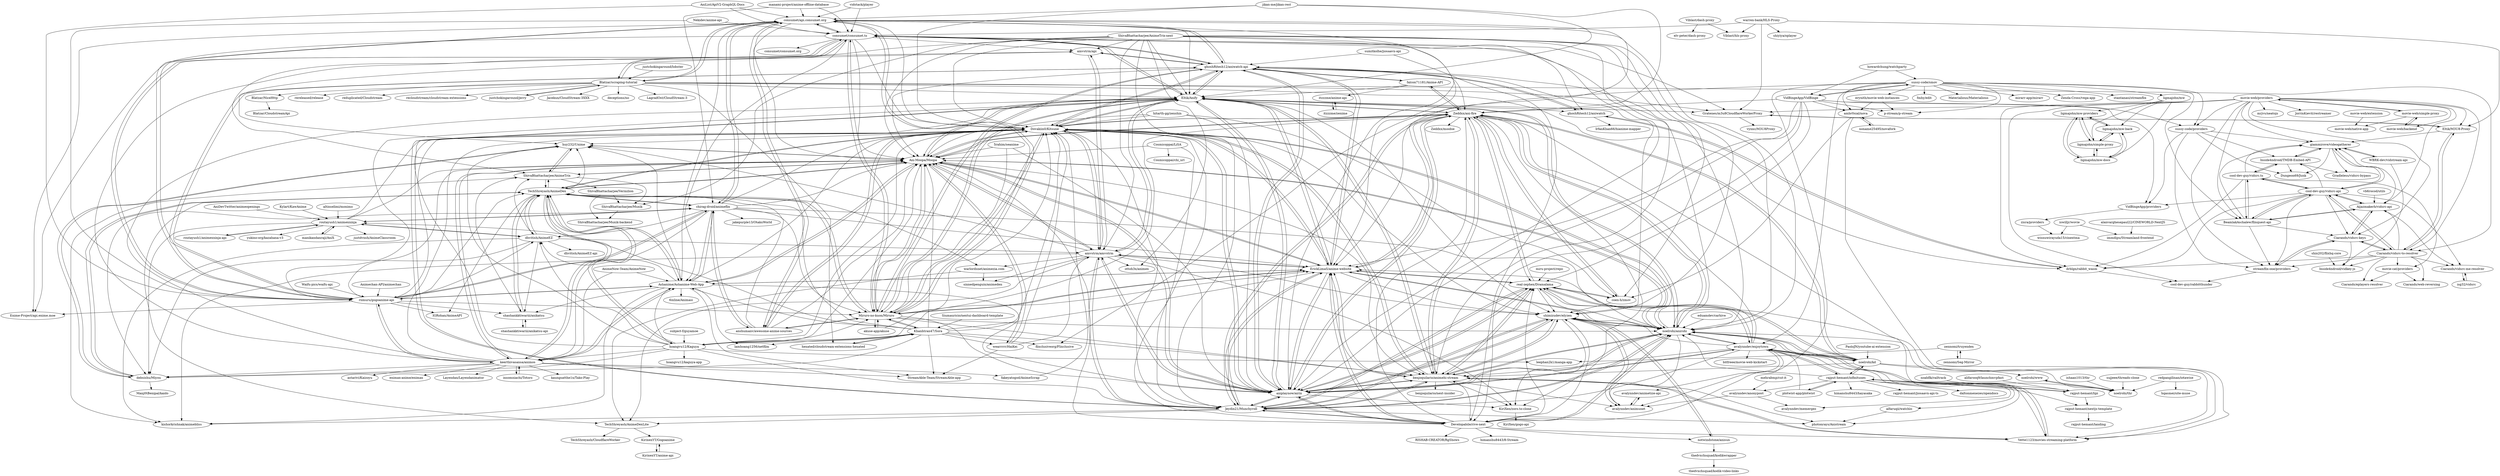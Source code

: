 digraph G {
"manami-project/anime-offline-database" -> "consumet/api.consumet.org" ["e"=1]
"manami-project/anime-offline-database" -> "consumet/consumet.ts" ["e"=1]
"manami-project/anime-offline-database" -> "chirag-droid/animeflix" ["e"=1]
"subject-f/guyamoe" -> "hoangvu12/Kaguya" ["e"=1]
"vb6rocod/utils" -> "Aijazmakerb/vidsrc-api"
"altinselimi/monimo" -> "routayush1/animexninja" ["e"=1]
"jikan-me/jikan-rest" -> "Eltik/Anify" ["e"=1]
"jikan-me/jikan-rest" -> "Zeddxx/ani-fire" ["e"=1]
"jikan-me/jikan-rest" -> "consumet/api.consumet.org" ["e"=1]
"jikan-me/jikan-rest" -> "Dovakiin0/Kitsune" ["e"=1]
"warren-bank/HLS-Proxy" -> "Gratenes/m3u8CloudflareWorkerProxy"
"warren-bank/HLS-Proxy" -> "Viblast/hls-proxy"
"warren-bank/HLS-Proxy" -> "shiyiya/oplayer"
"warren-bank/HLS-Proxy" -> "consumet/consumet.ts"
"warren-bank/HLS-Proxy" -> "Eltik/M3U8-Proxy"
"sumitkolhe/jiosaavn-api" -> "ghoshRitesh12/aniwatch-api" ["e"=1]
"sumitkolhe/jiosaavn-api" -> "Developabile/rive-next" ["e"=1]
"Waifu-pics/waifu-api" -> "riimuru/gogoanime-api" ["e"=1]
"howardchung/watchparty" -> "sussy-code/smov" ["e"=1]
"howardchung/watchparty" -> "VidBingeApp/VidBinge" ["e"=1]
"Animechan-API/animechan" -> "riimuru/gogoanime-api" ["e"=1]
"routayush1/animexninja" -> "routayush1/animexninja-api"
"routayush1/animexninja" -> "dhvitish/AnimeEZ"
"routayush1/animexninja" -> "Ani-Moopa/Moopa"
"routayush1/animexninja" -> "chirag-droid/animeflix"
"routayush1/animexninja" -> "manikandanraji/AniX" ["e"=1]
"routayush1/animexninja" -> "Dovakiin0/Kitsune"
"routayush1/animexninja" -> "justdvnsh/AnimeClassroom" ["e"=1]
"routayush1/animexninja" -> "debsishu/Miyou"
"routayush1/animexninja" -> "yukino-org/kazahana-v3" ["e"=1]
"routayush1/animexninja-api" -> "routayush1/animexninja"
"manikandanraji/AniX" -> "routayush1/animexninja" ["e"=1]
"vidstack/player" -> "consumet/api.consumet.org" ["e"=1]
"vidstack/player" -> "consumet/consumet.ts" ["e"=1]
"Dovakiin0/Kitsune" -> "Ani-Moopa/Moopa"
"Dovakiin0/Kitsune" -> "Zeddxx/ani-fire"
"Dovakiin0/Kitsune" -> "noelrohi/anirohi"
"Dovakiin0/Kitsune" -> "ErickLimaS/anime-website"
"Dovakiin0/Kitsune" -> "amvstrm/amvstrm"
"Dovakiin0/Kitsune" -> "Miruro-no-kuon/Miruro"
"Dovakiin0/Kitsune" -> "Eltik/Anify"
"Dovakiin0/Kitsune" -> "benjoquilario/animehi-stream"
"Dovakiin0/Kitsune" -> "TechShreyash/AnimeDex"
"Dovakiin0/Kitsune" -> "aniplaynow/airin"
"Dovakiin0/Kitsune" -> "shimizudev/elyzen"
"Dovakiin0/Kitsune" -> "anshumanv/awesome-anime-sources" ["e"=1]
"Dovakiin0/Kitsune" -> "ghoshRitesh12/aniwatch-api"
"Dovakiin0/Kitsune" -> "Jeydin21/Munchyroll"
"Dovakiin0/Kitsune" -> "huy232/Unime"
"fakeyatogod/AnimeScrap" -> "Dovakiin0/Kitsune" ["e"=1]
"AniDevTwitter/animeopenings" -> "routayush1/animexninja" ["e"=1]
"hoangvu12/Kaguya" -> "hoangvu12/kaguya-app" ["e"=1]
"hoangvu12/Kaguya" -> "leephan2k1/manga-app"
"hoangvu12/Kaguya" -> "TechShreyash/AnimeDex"
"hoangvu12/Kaguya" -> "Dovakiin0/Kitsune"
"hoangvu12/Kaguya" -> "Ani-Moopa/Moopa"
"hoangvu12/Kaguya" -> "ErickLimaS/anime-website"
"hoangvu12/Kaguya" -> "Jeydin21/Munchyroll"
"hoangvu12/Kaguya" -> "keerthivasansa/animos"
"hoangvu12/Kaguya" -> "huy232/Unime"
"hoangvu12/Kaguya" -> "Eltik/Anify"
"hoangvu12/Kaguya" -> "debsishu/Miyou"
"hoangvu12/Kaguya" -> "Khanhtran47/Sora"
"hoangvu12/Kaguya" -> "Miruro-no-kuon/Miruro"
"hoangvu12/Kaguya" -> "dhvitish/AnimeEZ"
"hoangvu12/Kaguya" -> "Ashanime/Ashanime-Web-App"
"consumet/api.consumet.org" -> "consumet/consumet.ts"
"consumet/api.consumet.org" -> "riimuru/gogoanime-api"
"consumet/api.consumet.org" -> "ghoshRitesh12/aniwatch-api"
"consumet/api.consumet.org" -> "Miruro-no-kuon/Miruro"
"consumet/api.consumet.org" -> "Ani-Moopa/Moopa"
"consumet/api.consumet.org" -> "Eltik/Anify"
"consumet/api.consumet.org" -> "ErickLimaS/anime-website"
"consumet/api.consumet.org" -> "chirag-droid/animeflix"
"consumet/api.consumet.org" -> "Dovakiin0/Kitsune"
"consumet/api.consumet.org" -> "anshumanv/awesome-anime-sources" ["e"=1]
"consumet/api.consumet.org" -> "Enime-Project/api.enime.moe" ["e"=1]
"consumet/api.consumet.org" -> "Blatzar/scraping-tutorial"
"consumet/api.consumet.org" -> "Ashanime/Ashanime-Web-App"
"consumet/api.consumet.org" -> "noelrohi/anirohi"
"consumet/api.consumet.org" -> "aniplaynow/airin"
"riimuru/gogoanime-api" -> "consumet/api.consumet.org"
"riimuru/gogoanime-api" -> "chirag-droid/animeflix"
"riimuru/gogoanime-api" -> "consumet/consumet.ts"
"riimuru/gogoanime-api" -> "Ashanime/Ashanime-Web-App"
"riimuru/gogoanime-api" -> "keerthivasansa/animos"
"riimuru/gogoanime-api" -> "Ani-Moopa/Moopa"
"riimuru/gogoanime-api" -> "ghoshRitesh12/aniwatch-api"
"riimuru/gogoanime-api" -> "Dovakiin0/Kitsune"
"riimuru/gogoanime-api" -> "dhvitish/AnimeEZ"
"riimuru/gogoanime-api" -> "shashankktiwariii/anikatsu"
"riimuru/gogoanime-api" -> "TechShreyash/AnimeDex"
"riimuru/gogoanime-api" -> "Miruro-no-kuon/Miruro"
"riimuru/gogoanime-api" -> "Eltik/Anify"
"riimuru/gogoanime-api" -> "Enime-Project/api.enime.moe" ["e"=1]
"riimuru/gogoanime-api" -> "IGRohan/AnimeAPI"
"Khanhtran47/Sora" -> "Ani-Moopa/Moopa"
"Khanhtran47/Sora" -> "Miruro-no-kuon/Miruro"
"Khanhtran47/Sora" -> "StreamAble-Team/StreamAble-app" ["e"=1]
"Khanhtran47/Sora" -> "debsishu/Miyou"
"Khanhtran47/Sora" -> "Dovakiin0/Kitsune"
"Khanhtran47/Sora" -> "TechShreyash/AnimeDex"
"Khanhtran47/Sora" -> "Ashanime/Ashanime-Web-App"
"Khanhtran47/Sora" -> "hoangvu12/Kaguya"
"Khanhtran47/Sora" -> "benjoquilario/animehi-stream"
"Khanhtran47/Sora" -> "lamhoang1256/netfilm"
"Khanhtran47/Sora" -> "flixclusiveorg/Flixclusive" ["e"=1]
"Khanhtran47/Sora" -> "hexated/cloudstream-extensions-hexated" ["e"=1]
"Khanhtran47/Sora" -> "routayush1/animexninja"
"Khanhtran47/Sora" -> "ErickLimaS/anime-website"
"Khanhtran47/Sora" -> "wearrrrr/HaiKei"
"consumet/consumet.ts" -> "consumet/api.consumet.org"
"consumet/consumet.ts" -> "ghoshRitesh12/aniwatch-api"
"consumet/consumet.ts" -> "Eltik/Anify"
"consumet/consumet.ts" -> "Enime-Project/api.enime.moe" ["e"=1]
"consumet/consumet.ts" -> "riimuru/gogoanime-api"
"consumet/consumet.ts" -> "Blatzar/scraping-tutorial"
"consumet/consumet.ts" -> "ghoshRitesh12/aniwatch"
"consumet/consumet.ts" -> "Miruro-no-kuon/Miruro"
"consumet/consumet.ts" -> "Dovakiin0/Kitsune"
"consumet/consumet.ts" -> "Gratenes/m3u8CloudflareWorkerProxy"
"consumet/consumet.ts" -> "noelrohi/anirohi"
"consumet/consumet.ts" -> "Ani-Moopa/Moopa"
"consumet/consumet.ts" -> "consumet/consumet.org"
"consumet/consumet.ts" -> "Ashanime/Ashanime-Web-App"
"consumet/consumet.ts" -> "amvstrm/api"
"Blatzar/scraping-tutorial" -> "consumet/consumet.ts"
"Blatzar/scraping-tutorial" -> "Gratenes/m3u8CloudflareWorkerProxy"
"Blatzar/scraping-tutorial" -> "recloudstream/cloudstream-extensions" ["e"=1]
"Blatzar/scraping-tutorial" -> "Ciarands/vidsrc-to-resolver"
"Blatzar/scraping-tutorial" -> "justchokingaround/jerry" ["e"=1]
"Blatzar/scraping-tutorial" -> "Blatzar/NiceHttp"
"Blatzar/scraping-tutorial" -> "consumet/api.consumet.org"
"Blatzar/scraping-tutorial" -> "Jacekun/CloudStream-3XXX" ["e"=1]
"Blatzar/scraping-tutorial" -> "hexated/cloudstream-extensions-hexated" ["e"=1]
"Blatzar/scraping-tutorial" -> "deceptions/no" ["e"=1]
"Blatzar/scraping-tutorial" -> "LagradOst/CloudStream-3" ["e"=1]
"Blatzar/scraping-tutorial" -> "Eltik/Anify"
"Blatzar/scraping-tutorial" -> "rereleased/release" ["e"=1]
"Blatzar/scraping-tutorial" -> "reduplicated/Cloudstream" ["e"=1]
"Blatzar/scraping-tutorial" -> "drblgn/rabbit_wasm"
"debsishu/Miyou" -> "Manj0tBenipal/kaido"
"debsishu/Miyou" -> "huy232/Unime"
"debsishu/Miyou" -> "TechShreyash/AnimeDex"
"noahflk/railtrack" -> "rajput-hemant/lipi" ["e"=1]
"huy232/Unime" -> "ShivaBhattacharjee/AnimeTrix"
"huy232/Unime" -> "Ani-Moopa/Moopa"
"huy232/Unime" -> "debsishu/Miyou"
"chirag-droid/animeflix" -> "riimuru/gogoanime-api"
"chirag-droid/animeflix" -> "Dovakiin0/Kitsune"
"chirag-droid/animeflix" -> "routayush1/animexninja"
"chirag-droid/animeflix" -> "Ashanime/Ashanime-Web-App"
"chirag-droid/animeflix" -> "TechShreyash/AnimeDex"
"chirag-droid/animeflix" -> "Ani-Moopa/Moopa"
"chirag-droid/animeflix" -> "dhvitish/AnimeEZ"
"chirag-droid/animeflix" -> "Miruro-no-kuon/Miruro"
"chirag-droid/animeflix" -> "anshumanv/awesome-anime-sources" ["e"=1]
"chirag-droid/animeflix" -> "keerthivasansa/animos"
"chirag-droid/animeflix" -> "consumet/api.consumet.org"
"chirag-droid/animeflix" -> "ErickLimaS/anime-website"
"chirag-droid/animeflix" -> "noelrohi/anirohi"
"chirag-droid/animeflix" -> "debsishu/Miyou"
"chirag-droid/animeflix" -> "jakepurple13/OtakuWorld" ["e"=1]
"dhvitish/AnimeEZ" -> "dhvitish/AnimeEZ-api"
"dhvitish/AnimeEZ" -> "TechShreyash/AnimeDex"
"dhvitish/AnimeEZ" -> "kishorkrishnak/animebliss"
"dhvitish/AnimeEZ" -> "ShivaBhattacharjee/AnimeTrix"
"dhvitish/AnimeEZ" -> "routayush1/animexninja"
"dhvitish/AnimeEZ" -> "shashankktiwariii/anikatsu"
"dhvitish/AnimeEZ" -> "debsishu/Miyou"
"dhvitish/AnimeEZ" -> "amvstrm/amvstrm"
"Blatzar/NiceHttp" -> "Blatzar/CloudstreamApi"
"Viblast/dash-proxy" -> "elv-peter/dash-proxy"
"Viblast/dash-proxy" -> "Viblast/hls-proxy"
"thedvxchsquad/kodikwrapper" -> "thedvxchsquad/kodik-video-links"
"wearrrrr/HaiKei" -> "Ani-Moopa/Moopa"
"wearrrrr/HaiKei" -> "Dovakiin0/Kitsune"
"wearrrrr/HaiKei" -> "StreamAble-Team/StreamAble-app" ["e"=1]
"wearrrrr/HaiKei" -> "amvstrm/amvstrm"
"insomniachi/Totoro" -> "keerthivasansa/animos" ["e"=1]
"amvstrm/api" -> "amvstrm/amvstrm"
"amvstrm/api" -> "ghoshRitesh12/aniwatch-api"
"amvstrm/api" -> "huy232/Unime"
"AnimeNow-Team/AnimeNow" -> "Ashanime/Ashanime-Web-App" ["e"=1]
"AnimeNow-Team/AnimeNow" -> "keerthivasansa/animos" ["e"=1]
"Nekidev/anime-api" -> "riimuru/gogoanime-api" ["e"=1]
"Nekidev/anime-api" -> "consumet/consumet.ts" ["e"=1]
"Siumauricio/nextui-dashboard-template" -> "Khanhtran47/Sora" ["e"=1]
"amvstrm/amvstrm" -> "amvstrm/api"
"amvstrm/amvstrm" -> "Ani-Moopa/Moopa"
"amvstrm/amvstrm" -> "Dovakiin0/Kitsune"
"amvstrm/amvstrm" -> "kishorkrishnak/animebliss"
"amvstrm/amvstrm" -> "Jeydin21/Munchyroll"
"amvstrm/amvstrm" -> "aniplaynow/airin"
"amvstrm/amvstrm" -> "ottoh3x/animex"
"amvstrm/amvstrm" -> "KiriXen/zoro.to-clone"
"amvstrm/amvstrm" -> "TechShreyash/AnimeDexLite"
"amvstrm/amvstrm" -> "sinnedpenguin/animeden"
"amvstrm/amvstrm" -> "warlordsnet/animezia.com"
"amvstrm/amvstrm" -> "huy232/Unime"
"amvstrm/amvstrm" -> "shimizudev/elyzen"
"amvstrm/amvstrm" -> "ErickLimaS/anime-website"
"amvstrm/amvstrm" -> "Eltik/Anify"
"ErickLimaS/anime-website" -> "aniplaynow/airin"
"ErickLimaS/anime-website" -> "Jeydin21/Munchyroll"
"ErickLimaS/anime-website" -> "Zeddxx/ani-fire"
"ErickLimaS/anime-website" -> "benjoquilario/animehi-stream"
"ErickLimaS/anime-website" -> "Ani-Moopa/Moopa"
"ErickLimaS/anime-website" -> "Dovakiin0/Kitsune"
"ErickLimaS/anime-website" -> "shimizudev/elyzen"
"ErickLimaS/anime-website" -> "Eltik/Anify"
"ErickLimaS/anime-website" -> "ghoshRitesh12/aniwatch-api"
"ErickLimaS/anime-website" -> "noelrohi/anirohi"
"ErickLimaS/anime-website" -> "Miruro-no-kuon/Miruro"
"ErickLimaS/anime-website" -> "real-zephex/Dramalama"
"ErickLimaS/anime-website" -> "Developabile/rive-next"
"ErickLimaS/anime-website" -> "amvstrm/amvstrm"
"ErickLimaS/anime-website" -> "Ashanime/Ashanime-Web-App"
"Cosmicoppai/LiSA" -> "Jeydin21/Munchyroll"
"Cosmicoppai/LiSA" -> "Cosmicoppai/chi_url"
"Cosmicoppai/LiSA" -> "Ani-Moopa/Moopa"
"Ashanime/Ashanime-Web-App" -> "Ani-Moopa/Moopa"
"Ashanime/Ashanime-Web-App" -> "kishorkrishnak/animebliss"
"Ashanime/Ashanime-Web-App" -> "keerthivasansa/animos"
"Ashanime/Ashanime-Web-App" -> "riimuru/gogoanime-api"
"Ashanime/Ashanime-Web-App" -> "TechShreyash/AnimeDex"
"Ashanime/Ashanime-Web-App" -> "ErickLimaS/anime-website"
"Ashanime/Ashanime-Web-App" -> "shashankktiwariii/anikatsu"
"Ashanime/Ashanime-Web-App" -> "6ixline/Animasi"
"Ashanime/Ashanime-Web-App" -> "huy232/Unime"
"Ashanime/Ashanime-Web-App" -> "chirag-droid/animeflix"
"Ashanime/Ashanime-Web-App" -> "StreamAble-Team/StreamAble-app" ["e"=1]
"Ashanime/Ashanime-Web-App" -> "dhvitish/AnimeEZ"
"Ashanime/Ashanime-Web-App" -> "lamhoang1256/netfilm"
"Ashanime/Ashanime-Web-App" -> "Dovakiin0/Kitsune"
"Ashanime/Ashanime-Web-App" -> "aniplaynow/airin"
"keerthivasansa/animos" -> "Ani-Moopa/Moopa"
"keerthivasansa/animos" -> "TechShreyash/AnimeDex"
"keerthivasansa/animos" -> "StreamAble-Team/StreamAble-app" ["e"=1]
"keerthivasansa/animos" -> "Ashanime/Ashanime-Web-App"
"keerthivasansa/animos" -> "kaungsatthe1n/Tako-Play" ["e"=1]
"keerthivasansa/animos" -> "Dovakiin0/Kitsune"
"keerthivasansa/animos" -> "astarivi/Kaizoyu" ["e"=1]
"keerthivasansa/animos" -> "riimuru/gogoanime-api"
"keerthivasansa/animos" -> "enimax-anime/enimax" ["e"=1]
"keerthivasansa/animos" -> "amvstrm/api"
"keerthivasansa/animos" -> "fakeyatogod/AnimeScrap" ["e"=1]
"keerthivasansa/animos" -> "debsishu/Miyou"
"keerthivasansa/animos" -> "Layendan/Layendanimator" ["e"=1]
"keerthivasansa/animos" -> "insomniachi/Totoro" ["e"=1]
"keerthivasansa/animos" -> "Eltik/Anify"
"miru-project/repo" -> "real-zephex/Dramalama" ["e"=1]
"Miruro-no-kuon/Miruro" -> "Ani-Moopa/Moopa"
"Miruro-no-kuon/Miruro" -> "Dovakiin0/Kitsune"
"Miruro-no-kuon/Miruro" -> "ErickLimaS/anime-website"
"Miruro-no-kuon/Miruro" -> "ghoshRitesh12/aniwatch-api"
"Miruro-no-kuon/Miruro" -> "aniplaynow/airin"
"Miruro-no-kuon/Miruro" -> "Eltik/Anify"
"Miruro-no-kuon/Miruro" -> "consumet/api.consumet.org"
"Miruro-no-kuon/Miruro" -> "noelrohi/anirohi"
"Miruro-no-kuon/Miruro" -> "akuse-app/akuse" ["e"=1]
"Miruro-no-kuon/Miruro" -> "Zeddxx/ani-fire"
"Miruro-no-kuon/Miruro" -> "anshumanv/awesome-anime-sources" ["e"=1]
"Miruro-no-kuon/Miruro" -> "TechShreyash/AnimeDex"
"Miruro-no-kuon/Miruro" -> "benjoquilario/animehi-stream"
"Miruro-no-kuon/Miruro" -> "Khanhtran47/Sora"
"Miruro-no-kuon/Miruro" -> "consumet/consumet.ts"
"justchokingaround/lobster" -> "Blatzar/scraping-tutorial" ["e"=1]
"benjoquilario/animehi-stream" -> "shimizudev/elyzen"
"benjoquilario/animehi-stream" -> "aniplaynow/airin"
"benjoquilario/animehi-stream" -> "Zeddxx/ani-fire"
"benjoquilario/animehi-stream" -> "real-zephex/Dramalama"
"benjoquilario/animehi-stream" -> "noelrohi/anirohi"
"benjoquilario/animehi-stream" -> "Jeydin21/Munchyroll"
"benjoquilario/animehi-stream" -> "ErickLimaS/anime-website"
"benjoquilario/animehi-stream" -> "Eltik/Anify"
"benjoquilario/animehi-stream" -> "Vette1123/movies-streaming-platform"
"benjoquilario/animehi-stream" -> "KiriXen/zoro.to-clone"
"benjoquilario/animehi-stream" -> "avalynndev/animunet"
"benjoquilario/animehi-stream" -> "Dovakiin0/Kitsune"
"benjoquilario/animehi-stream" -> "photonrays/Anistream"
"benjoquilario/animehi-stream" -> "benjoquilario/next-insider"
"rajput-hemant/infinitunes" -> "noelrohi/kd"
"rajput-hemant/infinitunes" -> "rajput-hemant/jiosaavn-api-ts" ["e"=1]
"rajput-hemant/infinitunes" -> "avalynndev/enjoytown"
"rajput-hemant/infinitunes" -> "avalynndev/memergez"
"rajput-hemant/infinitunes" -> "rajput-hemant/nextjs-template"
"rajput-hemant/infinitunes" -> "rajput-hemant/lipi"
"rajput-hemant/infinitunes" -> "noelrohi/anirohi"
"rajput-hemant/infinitunes" -> "noelrohi/thr"
"rajput-hemant/infinitunes" -> "avalynndev/anonypost"
"rajput-hemant/infinitunes" -> "plotwist-app/plotwist" ["e"=1]
"rajput-hemant/infinitunes" -> "daltonmenezes/opendocs" ["e"=1]
"rajput-hemant/infinitunes" -> "himanshu8443/hayasaka" ["e"=1]
"TechShreyash/AnimeDex" -> "Dovakiin0/Kitsune"
"TechShreyash/AnimeDex" -> "Ani-Moopa/Moopa"
"TechShreyash/AnimeDex" -> "debsishu/Miyou"
"TechShreyash/AnimeDex" -> "dhvitish/AnimeEZ"
"TechShreyash/AnimeDex" -> "shashankktiwariii/anikatsu"
"TechShreyash/AnimeDex" -> "ShivaBhattacharjee/AnimeTrix"
"TechShreyash/AnimeDex" -> "keerthivasansa/animos"
"TechShreyash/AnimeDex" -> "Ashanime/Ashanime-Web-App"
"TechShreyash/AnimeDex" -> "warlordsnet/animezia.com"
"TechShreyash/AnimeDex" -> "huy232/Unime"
"TechShreyash/AnimeDex" -> "Miruro-no-kuon/Miruro"
"TechShreyash/AnimeDex" -> "TechShreyash/AnimeDexLite"
"TechShreyash/AnimeDex" -> "hoangvu12/Kaguya"
"TechShreyash/AnimeDex" -> "chirag-droid/animeflix"
"TechShreyash/AnimeDex" -> "IGRohan/AnimeAPI"
"hexated/cloudstream-extensions-hexated" -> "Khanhtran47/Sora" ["e"=1]
"ShivaBhattacharjee/AnimeTrix" -> "huy232/Unime"
"ShivaBhattacharjee/AnimeTrix" -> "ShivaBhattacharjee/Muxik"
"ShivaBhattacharjee/AnimeTrix" -> "kishorkrishnak/animebliss"
"ShivaBhattacharjee/AnimeTrix" -> "Ani-Moopa/Moopa"
"ShivaBhattacharjee/AnimeTrix" -> "TechShreyash/AnimeDex"
"ShivaBhattacharjee/AnimeTrix" -> "ShivaBhattacharjee/Vermilion"
"justchokingaround/jerry" -> "Blatzar/scraping-tutorial" ["e"=1]
"shashankktiwariii/anikatsu" -> "shashankktiwariii/anikatsu-api"
"shashankktiwariii/anikatsu" -> "TechShreyash/AnimeDex"
"shashankktiwariii/anikatsu" -> "ShivaBhattacharjee/AnimeTrix"
"eduamdev/carhive" -> "noelrohi/anirohi" ["e"=1]
"isg32/vidsrc" -> "Ciarands/vidsrc-me-resolver"
"shashankktiwariii/anikatsu-api" -> "shashankktiwariii/anikatsu"
"movie-web/simple-proxy" -> "movie-web/backend"
"movie-web/simple-proxy" -> "movie-web/native-app"
"movie-web/simple-proxy" -> "movie-web/providers"
"shin202/flixhq-core" -> "Inside4ndroid/vidkey-js"
"akuse-app/akuse" -> "Dovakiin0/Kitsune" ["e"=1]
"akuse-app/akuse" -> "Miruro-no-kuon/Miruro" ["e"=1]
"noelrohi/anirohi" -> "shimizudev/elyzen"
"noelrohi/anirohi" -> "noelrohi/kd"
"noelrohi/anirohi" -> "benjoquilario/animehi-stream"
"noelrohi/anirohi" -> "avalynndev/enjoytown"
"noelrohi/anirohi" -> "Eltik/Anify"
"noelrohi/anirohi" -> "Zeddxx/ani-fire"
"noelrohi/anirohi" -> "aniplaynow/airin"
"noelrohi/anirohi" -> "Dovakiin0/Kitsune"
"noelrohi/anirohi" -> "Ani-Moopa/Moopa"
"noelrohi/anirohi" -> "Jeydin21/Munchyroll"
"noelrohi/anirohi" -> "Vette1123/movies-streaming-platform"
"noelrohi/anirohi" -> "ErickLimaS/anime-website"
"noelrohi/anirohi" -> "avalynndev/animunet"
"noelrohi/anirohi" -> "real-zephex/Dramalama"
"noelrohi/anirohi" -> "Developabile/rive-next"
"ghoshRitesh12/aniwatch-api" -> "Eltik/Anify"
"ghoshRitesh12/aniwatch-api" -> "ghoshRitesh12/aniwatch"
"ghoshRitesh12/aniwatch-api" -> "consumet/consumet.ts"
"ghoshRitesh12/aniwatch-api" -> "consumet/api.consumet.org"
"ghoshRitesh12/aniwatch-api" -> "ErickLimaS/anime-website"
"ghoshRitesh12/aniwatch-api" -> "Ani-Moopa/Moopa"
"ghoshRitesh12/aniwatch-api" -> "aniplaynow/airin"
"ghoshRitesh12/aniwatch-api" -> "Miruro-no-kuon/Miruro"
"ghoshRitesh12/aniwatch-api" -> "amvstrm/api"
"ghoshRitesh12/aniwatch-api" -> "Zeddxx/ani-fire"
"ghoshRitesh12/aniwatch-api" -> "Dovakiin0/Kitsune"
"ghoshRitesh12/aniwatch-api" -> "noelrohi/anirohi"
"ghoshRitesh12/aniwatch-api" -> "falcon71181/Anime-API"
"ghoshRitesh12/aniwatch-api" -> "riimuru/gogoanime-api"
"ghoshRitesh12/aniwatch-api" -> "shimizudev/elyzen"
"mehrabmp/cut-it" -> "avalynndev/anonypost" ["e"=1]
"Eltik/Anify" -> "noelrohi/anirohi"
"Eltik/Anify" -> "aniplaynow/airin"
"Eltik/Anify" -> "Zeddxx/ani-fire"
"Eltik/Anify" -> "benjoquilario/animehi-stream"
"Eltik/Anify" -> "ghoshRitesh12/aniwatch-api"
"Eltik/Anify" -> "Ani-Moopa/Moopa"
"Eltik/Anify" -> "ErickLimaS/anime-website"
"Eltik/Anify" -> "Dovakiin0/Kitsune"
"Eltik/Anify" -> "consumet/consumet.ts"
"Eltik/Anify" -> "Jeydin21/Munchyroll"
"Eltik/Anify" -> "shimizudev/elyzen"
"Eltik/Anify" -> "Miruro-no-kuon/Miruro"
"Eltik/Anify" -> "Gratenes/m3u8CloudflareWorkerProxy"
"Eltik/Anify" -> "amvstrm/amvstrm"
"Eltik/Anify" -> "ghoshRitesh12/aniwatch"
"ShivaBhattacharjee/AnimeTrix-next" -> "shimizudev/elyzen"
"ShivaBhattacharjee/AnimeTrix-next" -> "aniplaynow/airin"
"ShivaBhattacharjee/AnimeTrix-next" -> "ErickLimaS/anime-website"
"ShivaBhattacharjee/AnimeTrix-next" -> "Ani-Moopa/Moopa"
"ShivaBhattacharjee/AnimeTrix-next" -> "Eltik/Anify"
"ShivaBhattacharjee/AnimeTrix-next" -> "ShivaBhattacharjee/AnimeTrix"
"ShivaBhattacharjee/AnimeTrix-next" -> "Dovakiin0/Kitsune"
"ShivaBhattacharjee/AnimeTrix-next" -> "noelrohi/anirohi"
"ShivaBhattacharjee/AnimeTrix-next" -> "benjoquilario/animehi-stream"
"ShivaBhattacharjee/AnimeTrix-next" -> "amvstrm/api"
"ShivaBhattacharjee/AnimeTrix-next" -> "coen-h/zmov"
"ShivaBhattacharjee/AnimeTrix-next" -> "ottoh3x/animex"
"ShivaBhattacharjee/AnimeTrix-next" -> "ShivaBhattacharjee/Muxik"
"ShivaBhattacharjee/AnimeTrix-next" -> "amvstrm/amvstrm"
"ShivaBhattacharjee/AnimeTrix-next" -> "Jeydin21/Munchyroll"
"Ani-Moopa/Moopa" -> "Dovakiin0/Kitsune"
"Ani-Moopa/Moopa" -> "aniplaynow/airin"
"Ani-Moopa/Moopa" -> "Miruro-no-kuon/Miruro"
"Ani-Moopa/Moopa" -> "amvstrm/amvstrm"
"Ani-Moopa/Moopa" -> "Eltik/Anify"
"Ani-Moopa/Moopa" -> "ErickLimaS/anime-website"
"Ani-Moopa/Moopa" -> "noelrohi/anirohi"
"Ani-Moopa/Moopa" -> "Ashanime/Ashanime-Web-App"
"Ani-Moopa/Moopa" -> "huy232/Unime"
"Ani-Moopa/Moopa" -> "TechShreyash/AnimeDex"
"Ani-Moopa/Moopa" -> "ShivaBhattacharjee/AnimeTrix"
"Ani-Moopa/Moopa" -> "Zeddxx/ani-fire"
"Ani-Moopa/Moopa" -> "keerthivasansa/animos"
"Ani-Moopa/Moopa" -> "benjoquilario/animehi-stream"
"Ani-Moopa/Moopa" -> "wearrrrr/HaiKei"
"ishaan1013/thr" -> "noelrohi/thr" ["e"=1]
"movie-web/backend" -> "movie-web/simple-proxy"
"ShivaBhattacharjee/Muxik" -> "ShivaBhattacharjee/Muxik-backend"
"rajput-hemant/nextjs-template" -> "rajput-hemant/landing"
"Eltik/M3U8-Proxy" -> "Gratenes/m3u8CloudflareWorkerProxy"
"Eltik/M3U8-Proxy" -> "Ciarands/vidsrc-to-resolver"
"Eltik/M3U8-Proxy" -> "giammirove/videogatherer"
"Vette1123/movies-streaming-platform" -> "benjoquilario/animehi-stream"
"Vette1123/movies-streaming-platform" -> "noelrohi/anirohi"
"redpangilinan/iotawise" -> "noelrohi/thr"
"redpangilinan/iotawise" -> "hqasmei/site-muse"
"movie-web/providers" -> "BeamlakAschalew/flixquest-api"
"movie-web/providers" -> "drblgn/rabbit_wasm"
"movie-web/providers" -> "movie-web/simple-proxy"
"movie-web/providers" -> "Ciarands/vidsrc-keys"
"movie-web/providers" -> "movie-web/backend"
"movie-web/providers" -> "Gratenes/m3u8CloudflareWorkerProxy"
"movie-web/providers" -> "Aijazmakerb/vidsrc-api"
"movie-web/providers" -> "Ciarands/vidsrc-to-resolver"
"movie-web/providers" -> "mrjvs/neatojs"
"movie-web/providers" -> "JorrinKievit/restreamer"
"movie-web/providers" -> "streamflix-one/providers"
"movie-web/providers" -> "giammirove/videogatherer"
"movie-web/providers" -> "sussy-code/providers"
"movie-web/providers" -> "cool-dev-guy/rabbitthunder"
"movie-web/providers" -> "Eltik/M3U8-Proxy"
"zennomi/truyendex" -> "leephan2k1/manga-app"
"zennomi/truyendex" -> "zennomi/Seg-Mirror"
"Jeydin21/Munchyroll" -> "shimizudev/elyzen"
"Jeydin21/Munchyroll" -> "ErickLimaS/anime-website"
"Jeydin21/Munchyroll" -> "benjoquilario/animehi-stream"
"Jeydin21/Munchyroll" -> "real-zephex/Dramalama"
"Jeydin21/Munchyroll" -> "Zeddxx/ani-fire"
"Jeydin21/Munchyroll" -> "aniplaynow/airin"
"Jeydin21/Munchyroll" -> "Developabile/rive-next"
"Jeydin21/Munchyroll" -> "noelrohi/anirohi"
"Jeydin21/Munchyroll" -> "kishorkrishnak/animebliss"
"Jeydin21/Munchyroll" -> "photonrays/Anistream"
"Jeydin21/Munchyroll" -> "amvstrm/amvstrm"
"Jeydin21/Munchyroll" -> "TechShreyash/AnimeDexLite"
"Jeydin21/Munchyroll" -> "Eltik/Anify"
"noelrohi/thr" -> "noelrohi/www"
"noelrohi/thr" -> "noelrohi/anirohi"
"warlordsnet/animezia.com" -> "sinnedpenguin/animeden"
"warlordsnet/animezia.com" -> "TechShreyash/AnimeDexLite"
"ShivaBhattacharjee/Vermilion" -> "ShivaBhattacharjee/Muxik"
"ShivaBhattacharjee/Vermilion" -> "ShivaBhattacharjee/Muxik-backend"
"alanvarghesepaul22/CINEWORLD-NextJS" -> "immdipu/Streamland-frontend"
"Gratenes/m3u8CloudflareWorkerProxy" -> "Eltik/M3U8-Proxy"
"Gratenes/m3u8CloudflareWorkerProxy" -> "vynxc/M3U8Proxy"
"noelrohi/www" -> "noelrohi/thr"
"zisra/providers" -> "wisnuwirayuda15/cinextma"
"avalynndev/enjoytown" -> "real-zephex/Dramalama"
"avalynndev/enjoytown" -> "noelrohi/anirohi"
"avalynndev/enjoytown" -> "noelrohi/kd"
"avalynndev/enjoytown" -> "avalynndev/animetize-api"
"avalynndev/enjoytown" -> "aniplaynow/airin"
"avalynndev/enjoytown" -> "avalynndev/animunet"
"avalynndev/enjoytown" -> "shimizudev/elyzen"
"avalynndev/enjoytown" -> "benjoquilario/animehi-stream"
"avalynndev/enjoytown" -> "Vette1123/movies-streaming-platform"
"avalynndev/enjoytown" -> "alfaruqii/watchlo"
"avalynndev/enjoytown" -> "Zeddxx/ani-fire"
"avalynndev/enjoytown" -> "Jeydin21/Munchyroll"
"avalynndev/enjoytown" -> "ErickLimaS/anime-website"
"avalynndev/enjoytown" -> "bitfreee/movie-web-kickstart"
"avalynndev/enjoytown" -> "rajput-hemant/infinitunes"
"coen-h/zmov" -> "real-zephex/Dramalama"
"coen-h/zmov" -> "shimizudev/elyzen"
"coen-h/zmov" -> "Zeddxx/ani-fire"
"VidBingeApp/VidBinge" -> "sussy-code/smov"
"VidBingeApp/VidBinge" -> "sussy-code/providers"
"VidBingeApp/VidBinge" -> "p-stream/p-stream"
"VidBingeApp/VidBinge" -> "Developabile/rive-next"
"VidBingeApp/VidBinge" -> "VidBingeApp/providers"
"VidBingeApp/VidBinge" -> "real-zephex/Dramalama"
"VidBingeApp/VidBinge" -> "ambr0sial/nova"
"VidBingeApp/VidBinge" -> "aniplaynow/airin"
"VidBingeApp/VidBinge" -> "Zeddxx/ani-fire"
"VidBingeApp/VidBinge" -> "ErickLimaS/anime-website"
"rajput-hemant/lipi" -> "rajput-hemant/nextjs-template"
"rajput-hemant/lipi" -> "rajput-hemant/infinitunes"
"zennomi/Seg-Mirror" -> "zennomi/truyendex"
"sussy-code/smov" -> "VidBingeApp/VidBinge"
"sussy-code/smov" -> "sussy-code/providers"
"sussy-code/smov" -> "erynith/movie-web-instances"
"sussy-code/smov" -> "mirarr-app/mirarr" ["e"=1]
"sussy-code/smov" -> "flixclusiveorg/Flixclusive" ["e"=1]
"sussy-code/smov" -> "Zenda-Cross/vega-app" ["e"=1]
"sussy-code/smov" -> "Developabile/rive-next"
"sussy-code/smov" -> "stantanasi/streamflix" ["e"=1]
"sussy-code/smov" -> "ligmajohn/mw"
"sussy-code/smov" -> "ambr0sial/nova"
"sussy-code/smov" -> "fmhy/edit" ["e"=1]
"sussy-code/smov" -> "Materialious/Materialious" ["e"=1]
"sussy-code/smov" -> "avalynndev/enjoytown"
"sussy-code/smov" -> "p-stream/p-stream"
"sussy-code/smov" -> "BeamlakAschalew/flixquest-api"
"Kylart/KawAnime" -> "routayush1/animexninja" ["e"=1]
"Zeddxx/ani-fire" -> "benjoquilario/animehi-stream"
"Zeddxx/ani-fire" -> "aniplaynow/airin"
"Zeddxx/ani-fire" -> "Jeydin21/Munchyroll"
"Zeddxx/ani-fire" -> "Dovakiin0/Kitsune"
"Zeddxx/ani-fire" -> "noelrohi/anirohi"
"Zeddxx/ani-fire" -> "ErickLimaS/anime-website"
"Zeddxx/ani-fire" -> "Eltik/Anify"
"Zeddxx/ani-fire" -> "KiriXen/zoro.to-clone"
"Zeddxx/ani-fire" -> "real-zephex/Dramalama"
"Zeddxx/ani-fire" -> "noelrohi/kd"
"Zeddxx/ani-fire" -> "falcon71181/Anime-API"
"Zeddxx/ani-fire" -> "Zeddxx/moobie"
"Zeddxx/ani-fire" -> "coen-h/zmov"
"Zeddxx/ani-fire" -> "photonrays/Anistream"
"Zeddxx/ani-fire" -> "Ani-Moopa/Moopa"
"sussy-code/providers" -> "VidBingeApp/providers"
"sussy-code/providers" -> "Inside4ndroid/TMDB-Embed-API"
"sussy-code/providers" -> "giammirove/videogatherer"
"sussy-code/providers" -> "Dungeon69/Junk"
"sussy-code/providers" -> "streamflix-one/providers"
"alifarooq9/launchmvpfast" -> "rajput-hemant/lipi" ["e"=1]
"5rahim/seanime" -> "Ani-Moopa/Moopa" ["e"=1]
"5rahim/seanime" -> "Miruro-no-kuon/Miruro" ["e"=1]
"5rahim/seanime" -> "aniplaynow/airin" ["e"=1]
"real-zephex/Dramalama" -> "benjoquilario/animehi-stream"
"real-zephex/Dramalama" -> "avalynndev/enjoytown"
"real-zephex/Dramalama" -> "Jeydin21/Munchyroll"
"real-zephex/Dramalama" -> "aniplaynow/airin"
"real-zephex/Dramalama" -> "noelrohi/kd"
"real-zephex/Dramalama" -> "coen-h/zmov"
"real-zephex/Dramalama" -> "Zeddxx/ani-fire"
"real-zephex/Dramalama" -> "Vette1123/movies-streaming-platform"
"real-zephex/Dramalama" -> "shimizudev/elyzen"
"real-zephex/Dramalama" -> "ErickLimaS/anime-website"
"aniplaynow/airin" -> "benjoquilario/animehi-stream"
"aniplaynow/airin" -> "ErickLimaS/anime-website"
"aniplaynow/airin" -> "Zeddxx/ani-fire"
"aniplaynow/airin" -> "Ani-Moopa/Moopa"
"aniplaynow/airin" -> "shimizudev/elyzen"
"aniplaynow/airin" -> "Eltik/Anify"
"aniplaynow/airin" -> "real-zephex/Dramalama"
"aniplaynow/airin" -> "noelrohi/anirohi"
"aniplaynow/airin" -> "KiriXen/zoro.to-clone"
"aniplaynow/airin" -> "Jeydin21/Munchyroll"
"aniplaynow/airin" -> "Dovakiin0/Kitsune"
"aniplaynow/airin" -> "avalynndev/enjoytown"
"aniplaynow/airin" -> "amvstrm/amvstrm"
"aniplaynow/airin" -> "Developabile/rive-next"
"aniplaynow/airin" -> "ghoshRitesh12/aniwatch-api"
"plotwist-app/plotwist" -> "rajput-hemant/infinitunes" ["e"=1]
"plotwist-app/plotwist" -> "avalynndev/enjoytown" ["e"=1]
"TechShreyash/AnimeDexLite" -> "TechShreyash/CloudflareWorker"
"TechShreyash/AnimeDexLite" -> "KirixenYT/Gogoanime"
"avalynndev/animetize-api" -> "avalynndev/animunet"
"avalynndev/animunet" -> "avalynndev/animetize-api"
"avalynndev/animunet" -> "shimizudev/elyzen"
"ambr0sial/nova" -> "coen-h/zmov"
"ambr0sial/nova" -> "noname25495/novafork"
"ambr0sial/nova" -> "Vette1123/movies-streaming-platform"
"Developabile/rive-next" -> "Jeydin21/Munchyroll"
"Developabile/rive-next" -> "aniplaynow/airin"
"Developabile/rive-next" -> "ErickLimaS/anime-website"
"Developabile/rive-next" -> "noelrohi/anirohi"
"Developabile/rive-next" -> "shimizudev/elyzen"
"Developabile/rive-next" -> "benjoquilario/animehi-stream"
"Developabile/rive-next" -> "real-zephex/Dramalama"
"Developabile/rive-next" -> "Vette1123/movies-streaming-platform"
"Developabile/rive-next" -> "notwindstone/anisun"
"Developabile/rive-next" -> "himanshu8443/8-Stream"
"Developabile/rive-next" -> "Zeddxx/ani-fire"
"Developabile/rive-next" -> "Dovakiin0/Kitsune"
"Developabile/rive-next" -> "Ani-Moopa/Moopa"
"Developabile/rive-next" -> "RISHAB-CREATOR/RgShows"
"falcon71181/Anime-API" -> "Zeddxx/ani-fire"
"falcon71181/Anime-API" -> "itzzzme/anime-api"
"falcon71181/Anime-API" -> "Eltik/Anify"
"falcon71181/Anime-API" -> "ghoshRitesh12/aniwatch-api"
"erynith/movie-web-instances" -> "ambr0sial/nova"
"erynith/movie-web-instances" -> "p-stream/p-stream"
"Ciarands/vidsrc-to-resolver" -> "Ciarands/vidsrc-keys"
"Ciarands/vidsrc-to-resolver" -> "movie-cat/providers"
"Ciarands/vidsrc-to-resolver" -> "Ciarands/vidsrc-me-resolver"
"Ciarands/vidsrc-to-resolver" -> "Aijazmakerb/vidsrc-api"
"Ciarands/vidsrc-to-resolver" -> "Ciarands/web-reversing"
"Ciarands/vidsrc-to-resolver" -> "Eltik/M3U8-Proxy"
"Ciarands/vidsrc-to-resolver" -> "streamflix-one/providers"
"Ciarands/vidsrc-to-resolver" -> "drblgn/rabbit_wasm"
"Ciarands/vidsrc-to-resolver" -> "Ciarands/eplayers-resolver"
"Ciarands/vidsrc-to-resolver" -> "Inside4ndroid/vidkey-js"
"Ciarands/vidsrc-to-resolver" -> "cool-dev-guy/vidsrc-api"
"drblgn/rabbit_wasm" -> "cool-dev-guy/rabbitthunder"
"drblgn/rabbit_wasm" -> "ghoshRitesh12/aniwatch"
"itzzzme/anime-api" -> "itzzzme/zenime"
"sujjeee/threads-clone" -> "noelrohi/thr" ["e"=1]
"ligmajohn/mw-providers" -> "ligmajohn/mw-back"
"ligmajohn/mw-providers" -> "ligmajohn/mw-docs"
"ligmajohn/mw-providers" -> "ligmajohn/simple-proxy"
"cool-dev-guy/vidsrc-api" -> "cool-dev-guy/vidsrc.ts"
"cool-dev-guy/vidsrc-api" -> "giammirove/videogatherer"
"cool-dev-guy/vidsrc-api" -> "Aijazmakerb/vidsrc-api"
"cool-dev-guy/vidsrc-api" -> "Ciarands/vidsrc-me-resolver"
"cool-dev-guy/vidsrc-api" -> "BeamlakAschalew/flixquest-api"
"cool-dev-guy/vidsrc-api" -> "Ciarands/vidsrc-keys"
"cool-dev-guy/vidsrc-api" -> "Inside4ndroid/TMDB-Embed-API"
"cool-dev-guy/vidsrc-api" -> "Ciarands/vidsrc-to-resolver"
"cool-dev-guy/vidsrc-api" -> "VidBingeApp/providers"
"cool-dev-guy/vidsrc-api" -> "streamflix-one/providers"
"cool-dev-guy/vidsrc-api" -> "drblgn/rabbit_wasm"
"noelrohi/kd" -> "noelrohi/anirohi"
"noelrohi/kd" -> "real-zephex/Dramalama"
"noelrohi/kd" -> "avalynndev/enjoytown"
"noelrohi/kd" -> "noelrohi/www"
"noelrohi/kd" -> "Zeddxx/ani-fire"
"noelrohi/kd" -> "Vette1123/movies-streaming-platform"
"noelrohi/kd" -> "rajput-hemant/infinitunes"
"noelrohi/kd" -> "benjoquilario/animehi-stream"
"Ciarands/vidsrc-me-resolver" -> "isg32/vidsrc"
"Aijazmakerb/vidsrc-api" -> "Ciarands/vidsrc-keys"
"Aijazmakerb/vidsrc-api" -> "Ciarands/vidsrc-me-resolver"
"Aijazmakerb/vidsrc-api" -> "BeamlakAschalew/flixquest-api"
"Aijazmakerb/vidsrc-api" -> "cool-dev-guy/vidsrc-api"
"Aijazmakerb/vidsrc-api" -> "giammirove/videogatherer"
"streamflix-one/providers" -> "cool-dev-guy/rabbitthunder"
"streamflix-one/providers" -> "Ciarands/vidsrc-keys"
"VidBingeApp/providers" -> "zisra/providers"
"BeamlakAschalew/flixquest-api" -> "Aijazmakerb/vidsrc-api"
"BeamlakAschalew/flixquest-api" -> "cool-dev-guy/vidsrc.ts"
"BeamlakAschalew/flixquest-api" -> "cool-dev-guy/vidsrc-api"
"BeamlakAschalew/flixquest-api" -> "giammirove/videogatherer"
"BeamlakAschalew/flixquest-api" -> "Ciarands/vidsrc-keys"
"BeamlakAschalew/flixquest-api" -> "streamflix-one/providers"
"notwindstone/anisun" -> "shimizudev/elyzen"
"notwindstone/anisun" -> "thedvxchsquad/kodikwrapper"
"ligmajohn/mw" -> "ligmajohn/mw-back"
"ligmajohn/mw" -> "ligmajohn/mw-providers"
"ligmajohn/mw" -> "ligmajohn/mw-docs"
"ligmajohn/mw" -> "ligmajohn/simple-proxy"
"KirixenYT/Gogoanime" -> "KirixenYT/anime-api"
"Ciarands/vidsrc-keys" -> "Aijazmakerb/vidsrc-api"
"Ciarands/vidsrc-keys" -> "Ciarands/vidsrc-to-resolver"
"Ciarands/vidsrc-keys" -> "Inside4ndroid/vidkey-js"
"Ciarands/vidsrc-keys" -> "streamflix-one/providers"
"KirixenYT/anime-api" -> "KirixenYT/Gogoanime"
"ligmajohn/simple-proxy" -> "ligmajohn/mw-docs"
"ligmajohn/simple-proxy" -> "ligmajohn/mw-back"
"ligmajohn/simple-proxy" -> "ligmajohn/mw-providers"
"movie-web/extension" -> "movie-web/native-app"
"ligmajohn/mw-back" -> "ligmajohn/simple-proxy"
"ligmajohn/mw-back" -> "ligmajohn/mw-docs"
"ligmajohn/mw-back" -> "ligmajohn/mw-providers"
"movie-cat/providers" -> "Ciarands/eplayers-resolver"
"movie-cat/providers" -> "Ciarands/web-reversing"
"ligmajohn/mw-docs" -> "ligmajohn/simple-proxy"
"ligmajohn/mw-docs" -> "ligmajohn/mw-back"
"ligmajohn/mw-docs" -> "ligmajohn/mw-providers"
"hitarth-gg/zenshin" -> "aniplaynow/airin" ["e"=1]
"hitarth-gg/zenshin" -> "coen-h/zmov" ["e"=1]
"hitarth-gg/zenshin" -> "Ani-Moopa/Moopa" ["e"=1]
"hitarth-gg/zenshin" -> "Dovakiin0/Kitsune" ["e"=1]
"noname25495/novafork" -> "ambr0sial/nova"
"alfaruqii/watchlo" -> "photonrays/Anistream"
"shimizudev/elyzen" -> "avalynndev/animunet"
"shimizudev/elyzen" -> "benjoquilario/animehi-stream"
"shimizudev/elyzen" -> "KiriXen/zoro.to-clone"
"shimizudev/elyzen" -> "notwindstone/anisun"
"shimizudev/elyzen" -> "noelrohi/anirohi"
"shimizudev/elyzen" -> "Jeydin21/Munchyroll"
"shimizudev/elyzen" -> "aniplaynow/airin"
"avalynndev/anonypost" -> "avalynndev/memergez"
"avalynndev/anonypost" -> "avalynndev/animunet"
"WBRK-dev/vidstream-api" -> "giammirove/videogatherer"
"WBRK-dev/vidstream-api" -> "Inside4ndroid/vidkey-js"
"PaoloJN/youtube-ai-extension" -> "noelrohi/kd" ["e"=1]
"ghoshRitesh12/aniwatch" -> "drblgn/rabbit_wasm"
"ghoshRitesh12/aniwatch" -> "IrfanKhan66/hianime-mapper"
"ghoshRitesh12/aniwatch" -> "ghoshRitesh12/aniwatch-api"
"Inside4ndroid/TMDB-Embed-API" -> "cool-dev-guy/vidsrc.ts"
"Inside4ndroid/TMDB-Embed-API" -> "giammirove/videogatherer"
"Inside4ndroid/TMDB-Embed-API" -> "Gradleless/vidsrc-bypass"
"Inside4ndroid/TMDB-Embed-API" -> "Dungeon69/Junk"
"cool-dev-guy/vidsrc.ts" -> "Inside4ndroid/TMDB-Embed-API"
"cool-dev-guy/vidsrc.ts" -> "cool-dev-guy/vidsrc-api"
"cool-dev-guy/vidsrc.ts" -> "movie-cat/providers"
"cool-dev-guy/vidsrc.ts" -> "BeamlakAschalew/flixquest-api"
"cool-dev-guy/vidsrc.ts" -> "giammirove/videogatherer"
"cool-dev-guy/vidsrc.ts" -> "drblgn/rabbit_wasm"
"KiriXen/zoro.to-clone" -> "KiriXen/gogo-api"
"iswilljr/wovie" -> "immdipu/Streamland-frontend"
"iswilljr/wovie" -> "wisnuwirayuda15/cinextma"
"itzzzme/zenime" -> "itzzzme/anime-api"
"giammirove/videogatherer" -> "Gradleless/vidsrc-bypass"
"giammirove/videogatherer" -> "WBRK-dev/vidstream-api"
"giammirove/videogatherer" -> "Inside4ndroid/TMDB-Embed-API"
"giammirove/videogatherer" -> "cool-dev-guy/vidsrc-api"
"giammirove/videogatherer" -> "Dungeon69/Junk"
"AniList/ApiV2-GraphQL-Docs" -> "consumet/consumet.ts" ["e"=1]
"AniList/ApiV2-GraphQL-Docs" -> "consumet/api.consumet.org" ["e"=1]
"AniList/ApiV2-GraphQL-Docs" -> "riimuru/gogoanime-api" ["e"=1]
"anshumanv/awesome-anime-sources" -> "Dovakiin0/Kitsune" ["e"=1]
"anshumanv/awesome-anime-sources" -> "Miruro-no-kuon/Miruro" ["e"=1]
"anshumanv/awesome-anime-sources" -> "Ani-Moopa/Moopa" ["e"=1]
"anshumanv/awesome-anime-sources" -> "chirag-droid/animeflix" ["e"=1]
"anshumanv/awesome-anime-sources" -> "consumet/api.consumet.org" ["e"=1]
"anshumanv/awesome-anime-sources" -> "TechShreyash/AnimeDex" ["e"=1]
"manami-project/anime-offline-database" ["l"="-45.272,10.981", "c"=151]
"consumet/api.consumet.org" ["l"="-45.248,10.103"]
"consumet/consumet.ts" ["l"="-45.273,10.099"]
"chirag-droid/animeflix" ["l"="-45.197,10.088"]
"subject-f/guyamoe" ["l"="-45.03,11.062", "c"=151]
"hoangvu12/Kaguya" ["l"="-45.188,10.04"]
"vb6rocod/utils" ["l"="-45.49,10.067"]
"Aijazmakerb/vidsrc-api" ["l"="-45.445,10.071"]
"altinselimi/monimo" ["l"="-45.213,10.839", "c"=151]
"routayush1/animexninja" ["l"="-45.156,10.061"]
"jikan-me/jikan-rest" ["l"="-45.339,10.977", "c"=151]
"Eltik/Anify" ["l"="-45.258,10.064"]
"Zeddxx/ani-fire" ["l"="-45.277,10.047"]
"Dovakiin0/Kitsune" ["l"="-45.239,10.057"]
"warren-bank/HLS-Proxy" ["l"="-45.367,10.16"]
"Gratenes/m3u8CloudflareWorkerProxy" ["l"="-45.354,10.109"]
"Viblast/hls-proxy" ["l"="-45.392,10.227"]
"shiyiya/oplayer" ["l"="-45.398,10.194"]
"Eltik/M3U8-Proxy" ["l"="-45.395,10.107"]
"sumitkolhe/jiosaavn-api" ["l"="-44.685,16.751", "c"=215]
"ghoshRitesh12/aniwatch-api" ["l"="-45.263,10.078"]
"Developabile/rive-next" ["l"="-45.279,10.018"]
"Waifu-pics/waifu-api" ["l"="27.28,-27.357", "c"=32]
"riimuru/gogoanime-api" ["l"="-45.218,10.099"]
"howardchung/watchparty" ["l"="-9.572,-34.059", "c"=1181]
"sussy-code/smov" ["l"="-45.365,9.991"]
"VidBingeApp/VidBinge" ["l"="-45.333,10.011"]
"Animechan-API/animechan" ["l"="27.175,-27.158", "c"=32]
"routayush1/animexninja-api" ["l"="-45.116,10.063"]
"dhvitish/AnimeEZ" ["l"="-45.174,10.054"]
"Ani-Moopa/Moopa" ["l"="-45.225,10.051"]
"manikandanraji/AniX" ["l"="-45.298,10.747", "c"=151]
"justdvnsh/AnimeClassroom" ["l"="-45.15,10.813", "c"=151]
"debsishu/Miyou" ["l"="-45.171,10.068"]
"yukino-org/kazahana-v3" ["l"="-45.119,10.869", "c"=151]
"vidstack/player" ["l"="-3.797,-30.16", "c"=4]
"noelrohi/anirohi" ["l"="-45.273,10.06"]
"ErickLimaS/anime-website" ["l"="-45.25,10.046"]
"amvstrm/amvstrm" ["l"="-45.228,10.025"]
"Miruro-no-kuon/Miruro" ["l"="-45.235,10.075"]
"benjoquilario/animehi-stream" ["l"="-45.265,10.033"]
"TechShreyash/AnimeDex" ["l"="-45.192,10.061"]
"aniplaynow/airin" ["l"="-45.262,10.046"]
"shimizudev/elyzen" ["l"="-45.277,10.035"]
"anshumanv/awesome-anime-sources" ["l"="-45.108,10.894", "c"=151]
"Jeydin21/Munchyroll" ["l"="-45.255,10.026"]
"huy232/Unime" ["l"="-45.201,10.049"]
"fakeyatogod/AnimeScrap" ["l"="-45.055,10.809", "c"=151]
"AniDevTwitter/animeopenings" ["l"="-46.147,9.984", "c"=562]
"hoangvu12/kaguya-app" ["l"="-45.027,10.74", "c"=151]
"leephan2k1/manga-app" ["l"="-45.102,10.005"]
"keerthivasansa/animos" ["l"="-45.211,10.075"]
"Khanhtran47/Sora" ["l"="-45.198,10.026"]
"Ashanime/Ashanime-Web-App" ["l"="-45.209,10.061"]
"Enime-Project/api.enime.moe" ["l"="-54.12,-12.458", "c"=252]
"Blatzar/scraping-tutorial" ["l"="-45.323,10.102"]
"shashankktiwariii/anikatsu" ["l"="-45.167,10.086"]
"IGRohan/AnimeAPI" ["l"="-45.167,10.111"]
"StreamAble-Team/StreamAble-app" ["l"="-45.092,10.759", "c"=151]
"lamhoang1256/netfilm" ["l"="-45.163,10.016"]
"flixclusiveorg/Flixclusive" ["l"="-45.03,10.753", "c"=151]
"hexated/cloudstream-extensions-hexated" ["l"="-45.059,10.71", "c"=151]
"wearrrrr/HaiKei" ["l"="-45.215,10.009"]
"ghoshRitesh12/aniwatch" ["l"="-45.317,10.081"]
"consumet/consumet.org" ["l"="-45.246,10.149"]
"amvstrm/api" ["l"="-45.235,10.043"]
"recloudstream/cloudstream-extensions" ["l"="-45.129,10.683", "c"=151]
"Ciarands/vidsrc-to-resolver" ["l"="-45.412,10.083"]
"justchokingaround/jerry" ["l"="-17.072,-5.238", "c"=84]
"Blatzar/NiceHttp" ["l"="-45.36,10.134"]
"Jacekun/CloudStream-3XXX" ["l"="-45.101,10.791", "c"=151]
"deceptions/no" ["l"="-45.089,10.824", "c"=151]
"LagradOst/CloudStream-3" ["l"="-45.091,10.877", "c"=151]
"rereleased/release" ["l"="-45.116,10.749", "c"=151]
"reduplicated/Cloudstream" ["l"="-45.126,10.715", "c"=151]
"drblgn/rabbit_wasm" ["l"="-45.378,10.081"]
"Manj0tBenipal/kaido" ["l"="-45.123,10.088"]
"noahflk/railtrack" ["l"="-52.875,-10.739", "c"=987]
"rajput-hemant/lipi" ["l"="-45.299,10.164"]
"ShivaBhattacharjee/AnimeTrix" ["l"="-45.188,10.071"]
"jakepurple13/OtakuWorld" ["l"="-45.059,10.86", "c"=151]
"dhvitish/AnimeEZ-api" ["l"="-45.129,10.04"]
"kishorkrishnak/animebliss" ["l"="-45.209,10.037"]
"Blatzar/CloudstreamApi" ["l"="-45.388,10.15"]
"Viblast/dash-proxy" ["l"="-45.411,10.268"]
"elv-peter/dash-proxy" ["l"="-45.422,10.293"]
"thedvxchsquad/kodikwrapper" ["l"="-45.364,10.012"]
"thedvxchsquad/kodik-video-links" ["l"="-45.395,9.991"]
"insomniachi/Totoro" ["l"="-45.035,10.825", "c"=151]
"AnimeNow-Team/AnimeNow" ["l"="-44.952,10.736", "c"=151]
"Nekidev/anime-api" ["l"="27.291,-27.442", "c"=32]
"Siumauricio/nextui-dashboard-template" ["l"="-13.206,-31.47", "c"=343]
"ottoh3x/animex" ["l"="-45.235,9.991"]
"KiriXen/zoro.to-clone" ["l"="-45.26,10.009"]
"TechShreyash/AnimeDexLite" ["l"="-45.195,9.991"]
"sinnedpenguin/animeden" ["l"="-45.208,9.987"]
"warlordsnet/animezia.com" ["l"="-45.18,10"]
"real-zephex/Dramalama" ["l"="-45.287,10.033"]
"Cosmicoppai/LiSA" ["l"="-45.228,9.972"]
"Cosmicoppai/chi_url" ["l"="-45.222,9.936"]
"6ixline/Animasi" ["l"="-45.15,10.035"]
"kaungsatthe1n/Tako-Play" ["l"="-45.12,10.813", "c"=151]
"astarivi/Kaizoyu" ["l"="-45.069,10.781", "c"=151]
"enimax-anime/enimax" ["l"="-45.058,10.747", "c"=151]
"Layendan/Layendanimator" ["l"="-45.003,10.772", "c"=151]
"miru-project/repo" ["l"="-44.923,10.738", "c"=151]
"akuse-app/akuse" ["l"="-45.008,10.839", "c"=151]
"justchokingaround/lobster" ["l"="-17.051,-5.23", "c"=84]
"Vette1123/movies-streaming-platform" ["l"="-45.302,10.028"]
"avalynndev/animunet" ["l"="-45.307,10.061"]
"photonrays/Anistream" ["l"="-45.292,10.012"]
"benjoquilario/next-insider" ["l"="-45.265,9.991"]
"rajput-hemant/infinitunes" ["l"="-45.3,10.12"]
"noelrohi/kd" ["l"="-45.294,10.071"]
"rajput-hemant/jiosaavn-api-ts" ["l"="-44.656,16.74", "c"=215]
"avalynndev/enjoytown" ["l"="-45.302,10.049"]
"avalynndev/memergez" ["l"="-45.323,10.145"]
"rajput-hemant/nextjs-template" ["l"="-45.297,10.185"]
"noelrohi/thr" ["l"="-45.27,10.152"]
"avalynndev/anonypost" ["l"="-45.328,10.123"]
"plotwist-app/plotwist" ["l"="3.765,-20.705", "c"=396]
"daltonmenezes/opendocs" ["l"="-3.269,-31.267", "c"=423]
"himanshu8443/hayasaka" ["l"="-44.639,16.682", "c"=215]
"ShivaBhattacharjee/Muxik" ["l"="-45.185,10.099"]
"ShivaBhattacharjee/Vermilion" ["l"="-45.178,10.12"]
"shashankktiwariii/anikatsu-api" ["l"="-45.141,10.103"]
"eduamdev/carhive" ["l"="-34.66,-0.038", "c"=8]
"isg32/vidsrc" ["l"="-45.477,10.05"]
"Ciarands/vidsrc-me-resolver" ["l"="-45.455,10.06"]
"movie-web/simple-proxy" ["l"="-45.467,10.125"]
"movie-web/backend" ["l"="-45.474,10.109"]
"movie-web/native-app" ["l"="-45.506,10.148"]
"movie-web/providers" ["l"="-45.428,10.097"]
"shin202/flixhq-core" ["l"="-45.496,10.092"]
"Inside4ndroid/vidkey-js" ["l"="-45.459,10.086"]
"falcon71181/Anime-API" ["l"="-45.294,10.092"]
"mehrabmp/cut-it" ["l"="-3.32,-31.245", "c"=423]
"ShivaBhattacharjee/AnimeTrix-next" ["l"="-45.241,10.029"]
"coen-h/zmov" ["l"="-45.286,10.003"]
"ishaan1013/thr" ["l"="-3.363,-30.507", "c"=4]
"ShivaBhattacharjee/Muxik-backend" ["l"="-45.167,10.131"]
"rajput-hemant/landing" ["l"="-45.299,10.215"]
"giammirove/videogatherer" ["l"="-45.44,10.054"]
"redpangilinan/iotawise" ["l"="-45.25,10.222"]
"hqasmei/site-muse" ["l"="-45.243,10.255"]
"BeamlakAschalew/flixquest-api" ["l"="-45.416,10.056"]
"Ciarands/vidsrc-keys" ["l"="-45.436,10.081"]
"mrjvs/neatojs" ["l"="-45.435,10.134"]
"JorrinKievit/restreamer" ["l"="-45.449,10.123"]
"streamflix-one/providers" ["l"="-45.421,10.074"]
"sussy-code/providers" ["l"="-45.405,10.033"]
"cool-dev-guy/rabbitthunder" ["l"="-45.406,10.096"]
"zennomi/truyendex" ["l"="-45.042,9.984"]
"zennomi/Seg-Mirror" ["l"="-45.01,9.973"]
"noelrohi/www" ["l"="-45.28,10.132"]
"alanvarghesepaul22/CINEWORLD-NextJS" ["l"="-45.555,9.916"]
"immdipu/Streamland-frontend" ["l"="-45.535,9.929"]
"vynxc/M3U8Proxy" ["l"="-45.379,10.127"]
"zisra/providers" ["l"="-45.45,9.983"]
"wisnuwirayuda15/cinextma" ["l"="-45.484,9.961"]
"avalynndev/animetize-api" ["l"="-45.331,10.057"]
"alfaruqii/watchlo" ["l"="-45.31,9.994"]
"bitfreee/movie-web-kickstart" ["l"="-45.351,10.043"]
"p-stream/p-stream" ["l"="-45.354,9.969"]
"VidBingeApp/providers" ["l"="-45.406,10.012"]
"ambr0sial/nova" ["l"="-45.328,9.969"]
"erynith/movie-web-instances" ["l"="-45.364,9.948"]
"mirarr-app/mirarr" ["l"="-44.994,10.735", "c"=151]
"Zenda-Cross/vega-app" ["l"="-45.011,10.759", "c"=151]
"stantanasi/streamflix" ["l"="-45.037,10.771", "c"=151]
"ligmajohn/mw" ["l"="-45.406,9.931"]
"fmhy/edit" ["l"="-52.194,9.006", "c"=19]
"Materialious/Materialious" ["l"="-52.252,9.346", "c"=19]
"Kylart/KawAnime" ["l"="-45.171,10.917", "c"=151]
"Zeddxx/moobie" ["l"="-45.32,10.039"]
"Inside4ndroid/TMDB-Embed-API" ["l"="-45.442,10.036"]
"Dungeon69/Junk" ["l"="-45.436,10.021"]
"alifarooq9/launchmvpfast" ["l"="-3.342,-31.36", "c"=423]
"5rahim/seanime" ["l"="-45.008,10.881", "c"=151]
"TechShreyash/CloudflareWorker" ["l"="-45.184,9.959"]
"KirixenYT/Gogoanime" ["l"="-45.165,9.949"]
"noname25495/novafork" ["l"="-45.33,9.931"]
"notwindstone/anisun" ["l"="-45.311,10.012"]
"himanshu8443/8-Stream" ["l"="-45.289,9.97"]
"RISHAB-CREATOR/RgShows" ["l"="-45.279,9.98"]
"itzzzme/anime-api" ["l"="-45.326,10.167"]
"movie-cat/providers" ["l"="-45.404,10.061"]
"Ciarands/web-reversing" ["l"="-45.392,10.068"]
"Ciarands/eplayers-resolver" ["l"="-45.396,10.081"]
"cool-dev-guy/vidsrc-api" ["l"="-45.428,10.06"]
"itzzzme/zenime" ["l"="-45.333,10.194"]
"sujjeee/threads-clone" ["l"="-3.298,-30.664", "c"=4]
"ligmajohn/mw-providers" ["l"="-45.419,9.902"]
"ligmajohn/mw-back" ["l"="-45.429,9.909"]
"ligmajohn/mw-docs" ["l"="-45.423,9.92"]
"ligmajohn/simple-proxy" ["l"="-45.412,9.912"]
"cool-dev-guy/vidsrc.ts" ["l"="-45.422,10.043"]
"KirixenYT/anime-api" ["l"="-45.153,9.931"]
"movie-web/extension" ["l"="-45.533,10.162"]
"hitarth-gg/zenshin" ["l"="-44.991,10.798", "c"=151]
"WBRK-dev/vidstream-api" ["l"="-45.467,10.064"]
"PaoloJN/youtube-ai-extension" ["l"="-3.303,-31.264", "c"=423]
"IrfanKhan66/hianime-mapper" ["l"="-45.35,10.083"]
"Gradleless/vidsrc-bypass" ["l"="-45.463,10.033"]
"KiriXen/gogo-api" ["l"="-45.259,9.969"]
"iswilljr/wovie" ["l"="-45.513,9.942"]
"AniList/ApiV2-GraphQL-Docs" ["l"="-45.231,10.949", "c"=151]
}